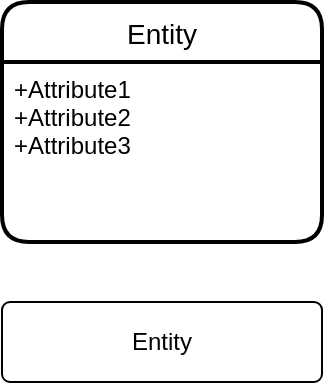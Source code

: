 <mxfile version="13.8.7" type="github">
  <diagram id="R2lEEEUBdFMjLlhIrx00" name="Page-1">
    <mxGraphModel dx="1109" dy="655" grid="1" gridSize="10" guides="1" tooltips="1" connect="1" arrows="1" fold="1" page="1" pageScale="1" pageWidth="850" pageHeight="1100" math="0" shadow="0" extFonts="Permanent Marker^https://fonts.googleapis.com/css?family=Permanent+Marker">
      <root>
        <mxCell id="0" />
        <mxCell id="1" parent="0" />
        <mxCell id="v7Ycc1RbjTVMES76Nal7-1" value="Entity" style="swimlane;childLayout=stackLayout;horizontal=1;startSize=30;horizontalStack=0;rounded=1;fontSize=14;fontStyle=0;strokeWidth=2;resizeParent=0;resizeLast=1;shadow=0;dashed=0;align=center;" vertex="1" parent="1">
          <mxGeometry x="40" y="440" width="160" height="120" as="geometry" />
        </mxCell>
        <mxCell id="v7Ycc1RbjTVMES76Nal7-2" value="+Attribute1&#xa;+Attribute2&#xa;+Attribute3" style="align=left;strokeColor=none;fillColor=none;spacingLeft=4;fontSize=12;verticalAlign=top;resizable=0;rotatable=0;part=1;" vertex="1" parent="v7Ycc1RbjTVMES76Nal7-1">
          <mxGeometry y="30" width="160" height="90" as="geometry" />
        </mxCell>
        <mxCell id="v7Ycc1RbjTVMES76Nal7-3" value="Entity" style="rounded=1;arcSize=10;whiteSpace=wrap;html=1;align=center;" vertex="1" parent="1">
          <mxGeometry x="40" y="590" width="160" height="40" as="geometry" />
        </mxCell>
      </root>
    </mxGraphModel>
  </diagram>
</mxfile>
